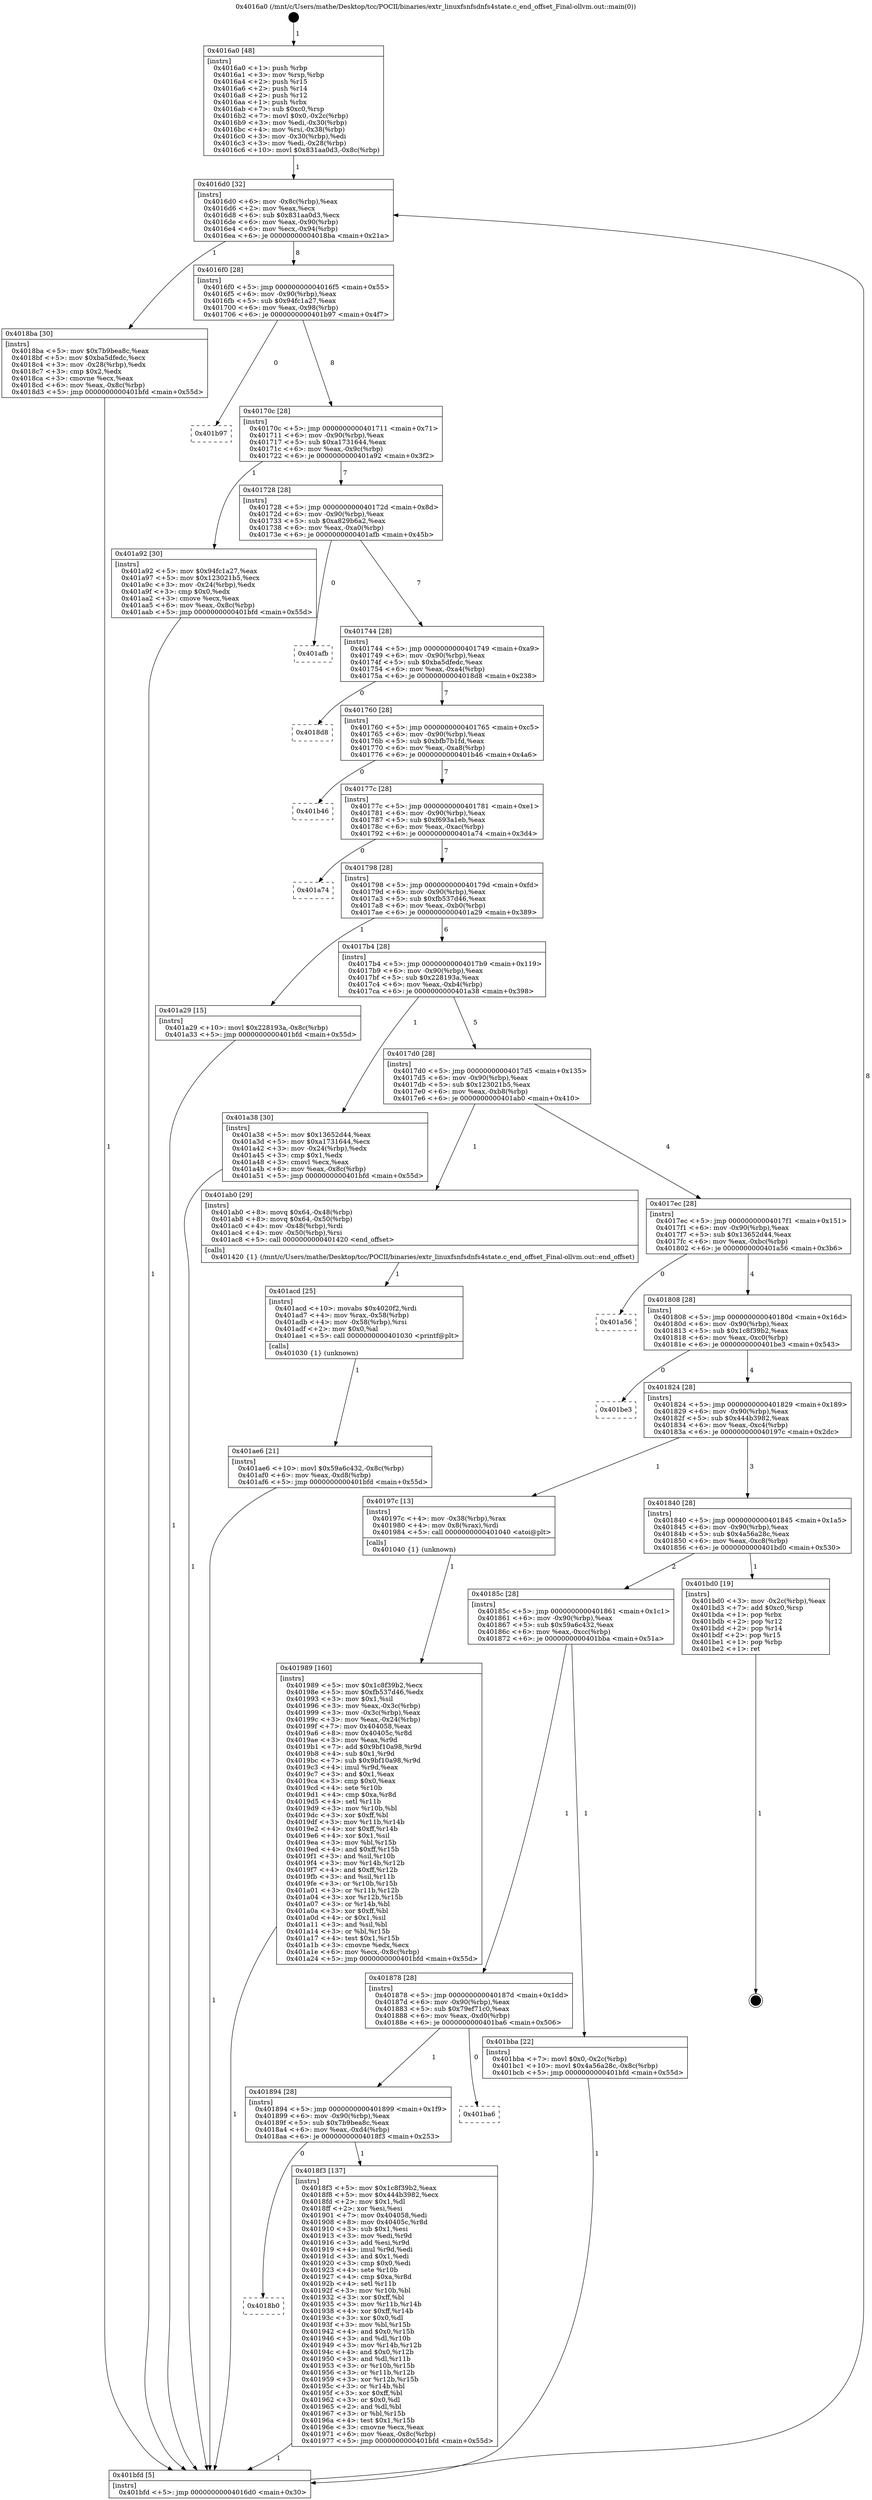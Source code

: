 digraph "0x4016a0" {
  label = "0x4016a0 (/mnt/c/Users/mathe/Desktop/tcc/POCII/binaries/extr_linuxfsnfsdnfs4state.c_end_offset_Final-ollvm.out::main(0))"
  labelloc = "t"
  node[shape=record]

  Entry [label="",width=0.3,height=0.3,shape=circle,fillcolor=black,style=filled]
  "0x4016d0" [label="{
     0x4016d0 [32]\l
     | [instrs]\l
     &nbsp;&nbsp;0x4016d0 \<+6\>: mov -0x8c(%rbp),%eax\l
     &nbsp;&nbsp;0x4016d6 \<+2\>: mov %eax,%ecx\l
     &nbsp;&nbsp;0x4016d8 \<+6\>: sub $0x831aa0d3,%ecx\l
     &nbsp;&nbsp;0x4016de \<+6\>: mov %eax,-0x90(%rbp)\l
     &nbsp;&nbsp;0x4016e4 \<+6\>: mov %ecx,-0x94(%rbp)\l
     &nbsp;&nbsp;0x4016ea \<+6\>: je 00000000004018ba \<main+0x21a\>\l
  }"]
  "0x4018ba" [label="{
     0x4018ba [30]\l
     | [instrs]\l
     &nbsp;&nbsp;0x4018ba \<+5\>: mov $0x7b9bea8c,%eax\l
     &nbsp;&nbsp;0x4018bf \<+5\>: mov $0xba5dfedc,%ecx\l
     &nbsp;&nbsp;0x4018c4 \<+3\>: mov -0x28(%rbp),%edx\l
     &nbsp;&nbsp;0x4018c7 \<+3\>: cmp $0x2,%edx\l
     &nbsp;&nbsp;0x4018ca \<+3\>: cmovne %ecx,%eax\l
     &nbsp;&nbsp;0x4018cd \<+6\>: mov %eax,-0x8c(%rbp)\l
     &nbsp;&nbsp;0x4018d3 \<+5\>: jmp 0000000000401bfd \<main+0x55d\>\l
  }"]
  "0x4016f0" [label="{
     0x4016f0 [28]\l
     | [instrs]\l
     &nbsp;&nbsp;0x4016f0 \<+5\>: jmp 00000000004016f5 \<main+0x55\>\l
     &nbsp;&nbsp;0x4016f5 \<+6\>: mov -0x90(%rbp),%eax\l
     &nbsp;&nbsp;0x4016fb \<+5\>: sub $0x94fc1a27,%eax\l
     &nbsp;&nbsp;0x401700 \<+6\>: mov %eax,-0x98(%rbp)\l
     &nbsp;&nbsp;0x401706 \<+6\>: je 0000000000401b97 \<main+0x4f7\>\l
  }"]
  "0x401bfd" [label="{
     0x401bfd [5]\l
     | [instrs]\l
     &nbsp;&nbsp;0x401bfd \<+5\>: jmp 00000000004016d0 \<main+0x30\>\l
  }"]
  "0x4016a0" [label="{
     0x4016a0 [48]\l
     | [instrs]\l
     &nbsp;&nbsp;0x4016a0 \<+1\>: push %rbp\l
     &nbsp;&nbsp;0x4016a1 \<+3\>: mov %rsp,%rbp\l
     &nbsp;&nbsp;0x4016a4 \<+2\>: push %r15\l
     &nbsp;&nbsp;0x4016a6 \<+2\>: push %r14\l
     &nbsp;&nbsp;0x4016a8 \<+2\>: push %r12\l
     &nbsp;&nbsp;0x4016aa \<+1\>: push %rbx\l
     &nbsp;&nbsp;0x4016ab \<+7\>: sub $0xc0,%rsp\l
     &nbsp;&nbsp;0x4016b2 \<+7\>: movl $0x0,-0x2c(%rbp)\l
     &nbsp;&nbsp;0x4016b9 \<+3\>: mov %edi,-0x30(%rbp)\l
     &nbsp;&nbsp;0x4016bc \<+4\>: mov %rsi,-0x38(%rbp)\l
     &nbsp;&nbsp;0x4016c0 \<+3\>: mov -0x30(%rbp),%edi\l
     &nbsp;&nbsp;0x4016c3 \<+3\>: mov %edi,-0x28(%rbp)\l
     &nbsp;&nbsp;0x4016c6 \<+10\>: movl $0x831aa0d3,-0x8c(%rbp)\l
  }"]
  Exit [label="",width=0.3,height=0.3,shape=circle,fillcolor=black,style=filled,peripheries=2]
  "0x401b97" [label="{
     0x401b97\l
  }", style=dashed]
  "0x40170c" [label="{
     0x40170c [28]\l
     | [instrs]\l
     &nbsp;&nbsp;0x40170c \<+5\>: jmp 0000000000401711 \<main+0x71\>\l
     &nbsp;&nbsp;0x401711 \<+6\>: mov -0x90(%rbp),%eax\l
     &nbsp;&nbsp;0x401717 \<+5\>: sub $0xa1731644,%eax\l
     &nbsp;&nbsp;0x40171c \<+6\>: mov %eax,-0x9c(%rbp)\l
     &nbsp;&nbsp;0x401722 \<+6\>: je 0000000000401a92 \<main+0x3f2\>\l
  }"]
  "0x401ae6" [label="{
     0x401ae6 [21]\l
     | [instrs]\l
     &nbsp;&nbsp;0x401ae6 \<+10\>: movl $0x59a6c432,-0x8c(%rbp)\l
     &nbsp;&nbsp;0x401af0 \<+6\>: mov %eax,-0xd8(%rbp)\l
     &nbsp;&nbsp;0x401af6 \<+5\>: jmp 0000000000401bfd \<main+0x55d\>\l
  }"]
  "0x401a92" [label="{
     0x401a92 [30]\l
     | [instrs]\l
     &nbsp;&nbsp;0x401a92 \<+5\>: mov $0x94fc1a27,%eax\l
     &nbsp;&nbsp;0x401a97 \<+5\>: mov $0x123021b5,%ecx\l
     &nbsp;&nbsp;0x401a9c \<+3\>: mov -0x24(%rbp),%edx\l
     &nbsp;&nbsp;0x401a9f \<+3\>: cmp $0x0,%edx\l
     &nbsp;&nbsp;0x401aa2 \<+3\>: cmove %ecx,%eax\l
     &nbsp;&nbsp;0x401aa5 \<+6\>: mov %eax,-0x8c(%rbp)\l
     &nbsp;&nbsp;0x401aab \<+5\>: jmp 0000000000401bfd \<main+0x55d\>\l
  }"]
  "0x401728" [label="{
     0x401728 [28]\l
     | [instrs]\l
     &nbsp;&nbsp;0x401728 \<+5\>: jmp 000000000040172d \<main+0x8d\>\l
     &nbsp;&nbsp;0x40172d \<+6\>: mov -0x90(%rbp),%eax\l
     &nbsp;&nbsp;0x401733 \<+5\>: sub $0xa829b6a2,%eax\l
     &nbsp;&nbsp;0x401738 \<+6\>: mov %eax,-0xa0(%rbp)\l
     &nbsp;&nbsp;0x40173e \<+6\>: je 0000000000401afb \<main+0x45b\>\l
  }"]
  "0x401acd" [label="{
     0x401acd [25]\l
     | [instrs]\l
     &nbsp;&nbsp;0x401acd \<+10\>: movabs $0x4020f2,%rdi\l
     &nbsp;&nbsp;0x401ad7 \<+4\>: mov %rax,-0x58(%rbp)\l
     &nbsp;&nbsp;0x401adb \<+4\>: mov -0x58(%rbp),%rsi\l
     &nbsp;&nbsp;0x401adf \<+2\>: mov $0x0,%al\l
     &nbsp;&nbsp;0x401ae1 \<+5\>: call 0000000000401030 \<printf@plt\>\l
     | [calls]\l
     &nbsp;&nbsp;0x401030 \{1\} (unknown)\l
  }"]
  "0x401afb" [label="{
     0x401afb\l
  }", style=dashed]
  "0x401744" [label="{
     0x401744 [28]\l
     | [instrs]\l
     &nbsp;&nbsp;0x401744 \<+5\>: jmp 0000000000401749 \<main+0xa9\>\l
     &nbsp;&nbsp;0x401749 \<+6\>: mov -0x90(%rbp),%eax\l
     &nbsp;&nbsp;0x40174f \<+5\>: sub $0xba5dfedc,%eax\l
     &nbsp;&nbsp;0x401754 \<+6\>: mov %eax,-0xa4(%rbp)\l
     &nbsp;&nbsp;0x40175a \<+6\>: je 00000000004018d8 \<main+0x238\>\l
  }"]
  "0x401989" [label="{
     0x401989 [160]\l
     | [instrs]\l
     &nbsp;&nbsp;0x401989 \<+5\>: mov $0x1c8f39b2,%ecx\l
     &nbsp;&nbsp;0x40198e \<+5\>: mov $0xfb537d46,%edx\l
     &nbsp;&nbsp;0x401993 \<+3\>: mov $0x1,%sil\l
     &nbsp;&nbsp;0x401996 \<+3\>: mov %eax,-0x3c(%rbp)\l
     &nbsp;&nbsp;0x401999 \<+3\>: mov -0x3c(%rbp),%eax\l
     &nbsp;&nbsp;0x40199c \<+3\>: mov %eax,-0x24(%rbp)\l
     &nbsp;&nbsp;0x40199f \<+7\>: mov 0x404058,%eax\l
     &nbsp;&nbsp;0x4019a6 \<+8\>: mov 0x40405c,%r8d\l
     &nbsp;&nbsp;0x4019ae \<+3\>: mov %eax,%r9d\l
     &nbsp;&nbsp;0x4019b1 \<+7\>: add $0x9bf10a98,%r9d\l
     &nbsp;&nbsp;0x4019b8 \<+4\>: sub $0x1,%r9d\l
     &nbsp;&nbsp;0x4019bc \<+7\>: sub $0x9bf10a98,%r9d\l
     &nbsp;&nbsp;0x4019c3 \<+4\>: imul %r9d,%eax\l
     &nbsp;&nbsp;0x4019c7 \<+3\>: and $0x1,%eax\l
     &nbsp;&nbsp;0x4019ca \<+3\>: cmp $0x0,%eax\l
     &nbsp;&nbsp;0x4019cd \<+4\>: sete %r10b\l
     &nbsp;&nbsp;0x4019d1 \<+4\>: cmp $0xa,%r8d\l
     &nbsp;&nbsp;0x4019d5 \<+4\>: setl %r11b\l
     &nbsp;&nbsp;0x4019d9 \<+3\>: mov %r10b,%bl\l
     &nbsp;&nbsp;0x4019dc \<+3\>: xor $0xff,%bl\l
     &nbsp;&nbsp;0x4019df \<+3\>: mov %r11b,%r14b\l
     &nbsp;&nbsp;0x4019e2 \<+4\>: xor $0xff,%r14b\l
     &nbsp;&nbsp;0x4019e6 \<+4\>: xor $0x1,%sil\l
     &nbsp;&nbsp;0x4019ea \<+3\>: mov %bl,%r15b\l
     &nbsp;&nbsp;0x4019ed \<+4\>: and $0xff,%r15b\l
     &nbsp;&nbsp;0x4019f1 \<+3\>: and %sil,%r10b\l
     &nbsp;&nbsp;0x4019f4 \<+3\>: mov %r14b,%r12b\l
     &nbsp;&nbsp;0x4019f7 \<+4\>: and $0xff,%r12b\l
     &nbsp;&nbsp;0x4019fb \<+3\>: and %sil,%r11b\l
     &nbsp;&nbsp;0x4019fe \<+3\>: or %r10b,%r15b\l
     &nbsp;&nbsp;0x401a01 \<+3\>: or %r11b,%r12b\l
     &nbsp;&nbsp;0x401a04 \<+3\>: xor %r12b,%r15b\l
     &nbsp;&nbsp;0x401a07 \<+3\>: or %r14b,%bl\l
     &nbsp;&nbsp;0x401a0a \<+3\>: xor $0xff,%bl\l
     &nbsp;&nbsp;0x401a0d \<+4\>: or $0x1,%sil\l
     &nbsp;&nbsp;0x401a11 \<+3\>: and %sil,%bl\l
     &nbsp;&nbsp;0x401a14 \<+3\>: or %bl,%r15b\l
     &nbsp;&nbsp;0x401a17 \<+4\>: test $0x1,%r15b\l
     &nbsp;&nbsp;0x401a1b \<+3\>: cmovne %edx,%ecx\l
     &nbsp;&nbsp;0x401a1e \<+6\>: mov %ecx,-0x8c(%rbp)\l
     &nbsp;&nbsp;0x401a24 \<+5\>: jmp 0000000000401bfd \<main+0x55d\>\l
  }"]
  "0x4018d8" [label="{
     0x4018d8\l
  }", style=dashed]
  "0x401760" [label="{
     0x401760 [28]\l
     | [instrs]\l
     &nbsp;&nbsp;0x401760 \<+5\>: jmp 0000000000401765 \<main+0xc5\>\l
     &nbsp;&nbsp;0x401765 \<+6\>: mov -0x90(%rbp),%eax\l
     &nbsp;&nbsp;0x40176b \<+5\>: sub $0xbfb7b1fd,%eax\l
     &nbsp;&nbsp;0x401770 \<+6\>: mov %eax,-0xa8(%rbp)\l
     &nbsp;&nbsp;0x401776 \<+6\>: je 0000000000401b46 \<main+0x4a6\>\l
  }"]
  "0x4018b0" [label="{
     0x4018b0\l
  }", style=dashed]
  "0x401b46" [label="{
     0x401b46\l
  }", style=dashed]
  "0x40177c" [label="{
     0x40177c [28]\l
     | [instrs]\l
     &nbsp;&nbsp;0x40177c \<+5\>: jmp 0000000000401781 \<main+0xe1\>\l
     &nbsp;&nbsp;0x401781 \<+6\>: mov -0x90(%rbp),%eax\l
     &nbsp;&nbsp;0x401787 \<+5\>: sub $0xf693a1eb,%eax\l
     &nbsp;&nbsp;0x40178c \<+6\>: mov %eax,-0xac(%rbp)\l
     &nbsp;&nbsp;0x401792 \<+6\>: je 0000000000401a74 \<main+0x3d4\>\l
  }"]
  "0x4018f3" [label="{
     0x4018f3 [137]\l
     | [instrs]\l
     &nbsp;&nbsp;0x4018f3 \<+5\>: mov $0x1c8f39b2,%eax\l
     &nbsp;&nbsp;0x4018f8 \<+5\>: mov $0x444b3982,%ecx\l
     &nbsp;&nbsp;0x4018fd \<+2\>: mov $0x1,%dl\l
     &nbsp;&nbsp;0x4018ff \<+2\>: xor %esi,%esi\l
     &nbsp;&nbsp;0x401901 \<+7\>: mov 0x404058,%edi\l
     &nbsp;&nbsp;0x401908 \<+8\>: mov 0x40405c,%r8d\l
     &nbsp;&nbsp;0x401910 \<+3\>: sub $0x1,%esi\l
     &nbsp;&nbsp;0x401913 \<+3\>: mov %edi,%r9d\l
     &nbsp;&nbsp;0x401916 \<+3\>: add %esi,%r9d\l
     &nbsp;&nbsp;0x401919 \<+4\>: imul %r9d,%edi\l
     &nbsp;&nbsp;0x40191d \<+3\>: and $0x1,%edi\l
     &nbsp;&nbsp;0x401920 \<+3\>: cmp $0x0,%edi\l
     &nbsp;&nbsp;0x401923 \<+4\>: sete %r10b\l
     &nbsp;&nbsp;0x401927 \<+4\>: cmp $0xa,%r8d\l
     &nbsp;&nbsp;0x40192b \<+4\>: setl %r11b\l
     &nbsp;&nbsp;0x40192f \<+3\>: mov %r10b,%bl\l
     &nbsp;&nbsp;0x401932 \<+3\>: xor $0xff,%bl\l
     &nbsp;&nbsp;0x401935 \<+3\>: mov %r11b,%r14b\l
     &nbsp;&nbsp;0x401938 \<+4\>: xor $0xff,%r14b\l
     &nbsp;&nbsp;0x40193c \<+3\>: xor $0x0,%dl\l
     &nbsp;&nbsp;0x40193f \<+3\>: mov %bl,%r15b\l
     &nbsp;&nbsp;0x401942 \<+4\>: and $0x0,%r15b\l
     &nbsp;&nbsp;0x401946 \<+3\>: and %dl,%r10b\l
     &nbsp;&nbsp;0x401949 \<+3\>: mov %r14b,%r12b\l
     &nbsp;&nbsp;0x40194c \<+4\>: and $0x0,%r12b\l
     &nbsp;&nbsp;0x401950 \<+3\>: and %dl,%r11b\l
     &nbsp;&nbsp;0x401953 \<+3\>: or %r10b,%r15b\l
     &nbsp;&nbsp;0x401956 \<+3\>: or %r11b,%r12b\l
     &nbsp;&nbsp;0x401959 \<+3\>: xor %r12b,%r15b\l
     &nbsp;&nbsp;0x40195c \<+3\>: or %r14b,%bl\l
     &nbsp;&nbsp;0x40195f \<+3\>: xor $0xff,%bl\l
     &nbsp;&nbsp;0x401962 \<+3\>: or $0x0,%dl\l
     &nbsp;&nbsp;0x401965 \<+2\>: and %dl,%bl\l
     &nbsp;&nbsp;0x401967 \<+3\>: or %bl,%r15b\l
     &nbsp;&nbsp;0x40196a \<+4\>: test $0x1,%r15b\l
     &nbsp;&nbsp;0x40196e \<+3\>: cmovne %ecx,%eax\l
     &nbsp;&nbsp;0x401971 \<+6\>: mov %eax,-0x8c(%rbp)\l
     &nbsp;&nbsp;0x401977 \<+5\>: jmp 0000000000401bfd \<main+0x55d\>\l
  }"]
  "0x401a74" [label="{
     0x401a74\l
  }", style=dashed]
  "0x401798" [label="{
     0x401798 [28]\l
     | [instrs]\l
     &nbsp;&nbsp;0x401798 \<+5\>: jmp 000000000040179d \<main+0xfd\>\l
     &nbsp;&nbsp;0x40179d \<+6\>: mov -0x90(%rbp),%eax\l
     &nbsp;&nbsp;0x4017a3 \<+5\>: sub $0xfb537d46,%eax\l
     &nbsp;&nbsp;0x4017a8 \<+6\>: mov %eax,-0xb0(%rbp)\l
     &nbsp;&nbsp;0x4017ae \<+6\>: je 0000000000401a29 \<main+0x389\>\l
  }"]
  "0x401894" [label="{
     0x401894 [28]\l
     | [instrs]\l
     &nbsp;&nbsp;0x401894 \<+5\>: jmp 0000000000401899 \<main+0x1f9\>\l
     &nbsp;&nbsp;0x401899 \<+6\>: mov -0x90(%rbp),%eax\l
     &nbsp;&nbsp;0x40189f \<+5\>: sub $0x7b9bea8c,%eax\l
     &nbsp;&nbsp;0x4018a4 \<+6\>: mov %eax,-0xd4(%rbp)\l
     &nbsp;&nbsp;0x4018aa \<+6\>: je 00000000004018f3 \<main+0x253\>\l
  }"]
  "0x401a29" [label="{
     0x401a29 [15]\l
     | [instrs]\l
     &nbsp;&nbsp;0x401a29 \<+10\>: movl $0x228193a,-0x8c(%rbp)\l
     &nbsp;&nbsp;0x401a33 \<+5\>: jmp 0000000000401bfd \<main+0x55d\>\l
  }"]
  "0x4017b4" [label="{
     0x4017b4 [28]\l
     | [instrs]\l
     &nbsp;&nbsp;0x4017b4 \<+5\>: jmp 00000000004017b9 \<main+0x119\>\l
     &nbsp;&nbsp;0x4017b9 \<+6\>: mov -0x90(%rbp),%eax\l
     &nbsp;&nbsp;0x4017bf \<+5\>: sub $0x228193a,%eax\l
     &nbsp;&nbsp;0x4017c4 \<+6\>: mov %eax,-0xb4(%rbp)\l
     &nbsp;&nbsp;0x4017ca \<+6\>: je 0000000000401a38 \<main+0x398\>\l
  }"]
  "0x401ba6" [label="{
     0x401ba6\l
  }", style=dashed]
  "0x401a38" [label="{
     0x401a38 [30]\l
     | [instrs]\l
     &nbsp;&nbsp;0x401a38 \<+5\>: mov $0x13652d44,%eax\l
     &nbsp;&nbsp;0x401a3d \<+5\>: mov $0xa1731644,%ecx\l
     &nbsp;&nbsp;0x401a42 \<+3\>: mov -0x24(%rbp),%edx\l
     &nbsp;&nbsp;0x401a45 \<+3\>: cmp $0x1,%edx\l
     &nbsp;&nbsp;0x401a48 \<+3\>: cmovl %ecx,%eax\l
     &nbsp;&nbsp;0x401a4b \<+6\>: mov %eax,-0x8c(%rbp)\l
     &nbsp;&nbsp;0x401a51 \<+5\>: jmp 0000000000401bfd \<main+0x55d\>\l
  }"]
  "0x4017d0" [label="{
     0x4017d0 [28]\l
     | [instrs]\l
     &nbsp;&nbsp;0x4017d0 \<+5\>: jmp 00000000004017d5 \<main+0x135\>\l
     &nbsp;&nbsp;0x4017d5 \<+6\>: mov -0x90(%rbp),%eax\l
     &nbsp;&nbsp;0x4017db \<+5\>: sub $0x123021b5,%eax\l
     &nbsp;&nbsp;0x4017e0 \<+6\>: mov %eax,-0xb8(%rbp)\l
     &nbsp;&nbsp;0x4017e6 \<+6\>: je 0000000000401ab0 \<main+0x410\>\l
  }"]
  "0x401878" [label="{
     0x401878 [28]\l
     | [instrs]\l
     &nbsp;&nbsp;0x401878 \<+5\>: jmp 000000000040187d \<main+0x1dd\>\l
     &nbsp;&nbsp;0x40187d \<+6\>: mov -0x90(%rbp),%eax\l
     &nbsp;&nbsp;0x401883 \<+5\>: sub $0x79ef71c0,%eax\l
     &nbsp;&nbsp;0x401888 \<+6\>: mov %eax,-0xd0(%rbp)\l
     &nbsp;&nbsp;0x40188e \<+6\>: je 0000000000401ba6 \<main+0x506\>\l
  }"]
  "0x401ab0" [label="{
     0x401ab0 [29]\l
     | [instrs]\l
     &nbsp;&nbsp;0x401ab0 \<+8\>: movq $0x64,-0x48(%rbp)\l
     &nbsp;&nbsp;0x401ab8 \<+8\>: movq $0x64,-0x50(%rbp)\l
     &nbsp;&nbsp;0x401ac0 \<+4\>: mov -0x48(%rbp),%rdi\l
     &nbsp;&nbsp;0x401ac4 \<+4\>: mov -0x50(%rbp),%rsi\l
     &nbsp;&nbsp;0x401ac8 \<+5\>: call 0000000000401420 \<end_offset\>\l
     | [calls]\l
     &nbsp;&nbsp;0x401420 \{1\} (/mnt/c/Users/mathe/Desktop/tcc/POCII/binaries/extr_linuxfsnfsdnfs4state.c_end_offset_Final-ollvm.out::end_offset)\l
  }"]
  "0x4017ec" [label="{
     0x4017ec [28]\l
     | [instrs]\l
     &nbsp;&nbsp;0x4017ec \<+5\>: jmp 00000000004017f1 \<main+0x151\>\l
     &nbsp;&nbsp;0x4017f1 \<+6\>: mov -0x90(%rbp),%eax\l
     &nbsp;&nbsp;0x4017f7 \<+5\>: sub $0x13652d44,%eax\l
     &nbsp;&nbsp;0x4017fc \<+6\>: mov %eax,-0xbc(%rbp)\l
     &nbsp;&nbsp;0x401802 \<+6\>: je 0000000000401a56 \<main+0x3b6\>\l
  }"]
  "0x401bba" [label="{
     0x401bba [22]\l
     | [instrs]\l
     &nbsp;&nbsp;0x401bba \<+7\>: movl $0x0,-0x2c(%rbp)\l
     &nbsp;&nbsp;0x401bc1 \<+10\>: movl $0x4a56a28c,-0x8c(%rbp)\l
     &nbsp;&nbsp;0x401bcb \<+5\>: jmp 0000000000401bfd \<main+0x55d\>\l
  }"]
  "0x401a56" [label="{
     0x401a56\l
  }", style=dashed]
  "0x401808" [label="{
     0x401808 [28]\l
     | [instrs]\l
     &nbsp;&nbsp;0x401808 \<+5\>: jmp 000000000040180d \<main+0x16d\>\l
     &nbsp;&nbsp;0x40180d \<+6\>: mov -0x90(%rbp),%eax\l
     &nbsp;&nbsp;0x401813 \<+5\>: sub $0x1c8f39b2,%eax\l
     &nbsp;&nbsp;0x401818 \<+6\>: mov %eax,-0xc0(%rbp)\l
     &nbsp;&nbsp;0x40181e \<+6\>: je 0000000000401be3 \<main+0x543\>\l
  }"]
  "0x40185c" [label="{
     0x40185c [28]\l
     | [instrs]\l
     &nbsp;&nbsp;0x40185c \<+5\>: jmp 0000000000401861 \<main+0x1c1\>\l
     &nbsp;&nbsp;0x401861 \<+6\>: mov -0x90(%rbp),%eax\l
     &nbsp;&nbsp;0x401867 \<+5\>: sub $0x59a6c432,%eax\l
     &nbsp;&nbsp;0x40186c \<+6\>: mov %eax,-0xcc(%rbp)\l
     &nbsp;&nbsp;0x401872 \<+6\>: je 0000000000401bba \<main+0x51a\>\l
  }"]
  "0x401be3" [label="{
     0x401be3\l
  }", style=dashed]
  "0x401824" [label="{
     0x401824 [28]\l
     | [instrs]\l
     &nbsp;&nbsp;0x401824 \<+5\>: jmp 0000000000401829 \<main+0x189\>\l
     &nbsp;&nbsp;0x401829 \<+6\>: mov -0x90(%rbp),%eax\l
     &nbsp;&nbsp;0x40182f \<+5\>: sub $0x444b3982,%eax\l
     &nbsp;&nbsp;0x401834 \<+6\>: mov %eax,-0xc4(%rbp)\l
     &nbsp;&nbsp;0x40183a \<+6\>: je 000000000040197c \<main+0x2dc\>\l
  }"]
  "0x401bd0" [label="{
     0x401bd0 [19]\l
     | [instrs]\l
     &nbsp;&nbsp;0x401bd0 \<+3\>: mov -0x2c(%rbp),%eax\l
     &nbsp;&nbsp;0x401bd3 \<+7\>: add $0xc0,%rsp\l
     &nbsp;&nbsp;0x401bda \<+1\>: pop %rbx\l
     &nbsp;&nbsp;0x401bdb \<+2\>: pop %r12\l
     &nbsp;&nbsp;0x401bdd \<+2\>: pop %r14\l
     &nbsp;&nbsp;0x401bdf \<+2\>: pop %r15\l
     &nbsp;&nbsp;0x401be1 \<+1\>: pop %rbp\l
     &nbsp;&nbsp;0x401be2 \<+1\>: ret\l
  }"]
  "0x40197c" [label="{
     0x40197c [13]\l
     | [instrs]\l
     &nbsp;&nbsp;0x40197c \<+4\>: mov -0x38(%rbp),%rax\l
     &nbsp;&nbsp;0x401980 \<+4\>: mov 0x8(%rax),%rdi\l
     &nbsp;&nbsp;0x401984 \<+5\>: call 0000000000401040 \<atoi@plt\>\l
     | [calls]\l
     &nbsp;&nbsp;0x401040 \{1\} (unknown)\l
  }"]
  "0x401840" [label="{
     0x401840 [28]\l
     | [instrs]\l
     &nbsp;&nbsp;0x401840 \<+5\>: jmp 0000000000401845 \<main+0x1a5\>\l
     &nbsp;&nbsp;0x401845 \<+6\>: mov -0x90(%rbp),%eax\l
     &nbsp;&nbsp;0x40184b \<+5\>: sub $0x4a56a28c,%eax\l
     &nbsp;&nbsp;0x401850 \<+6\>: mov %eax,-0xc8(%rbp)\l
     &nbsp;&nbsp;0x401856 \<+6\>: je 0000000000401bd0 \<main+0x530\>\l
  }"]
  Entry -> "0x4016a0" [label=" 1"]
  "0x4016d0" -> "0x4018ba" [label=" 1"]
  "0x4016d0" -> "0x4016f0" [label=" 8"]
  "0x4018ba" -> "0x401bfd" [label=" 1"]
  "0x4016a0" -> "0x4016d0" [label=" 1"]
  "0x401bfd" -> "0x4016d0" [label=" 8"]
  "0x401bd0" -> Exit [label=" 1"]
  "0x4016f0" -> "0x401b97" [label=" 0"]
  "0x4016f0" -> "0x40170c" [label=" 8"]
  "0x401bba" -> "0x401bfd" [label=" 1"]
  "0x40170c" -> "0x401a92" [label=" 1"]
  "0x40170c" -> "0x401728" [label=" 7"]
  "0x401ae6" -> "0x401bfd" [label=" 1"]
  "0x401728" -> "0x401afb" [label=" 0"]
  "0x401728" -> "0x401744" [label=" 7"]
  "0x401acd" -> "0x401ae6" [label=" 1"]
  "0x401744" -> "0x4018d8" [label=" 0"]
  "0x401744" -> "0x401760" [label=" 7"]
  "0x401ab0" -> "0x401acd" [label=" 1"]
  "0x401760" -> "0x401b46" [label=" 0"]
  "0x401760" -> "0x40177c" [label=" 7"]
  "0x401a92" -> "0x401bfd" [label=" 1"]
  "0x40177c" -> "0x401a74" [label=" 0"]
  "0x40177c" -> "0x401798" [label=" 7"]
  "0x401a38" -> "0x401bfd" [label=" 1"]
  "0x401798" -> "0x401a29" [label=" 1"]
  "0x401798" -> "0x4017b4" [label=" 6"]
  "0x401989" -> "0x401bfd" [label=" 1"]
  "0x4017b4" -> "0x401a38" [label=" 1"]
  "0x4017b4" -> "0x4017d0" [label=" 5"]
  "0x40197c" -> "0x401989" [label=" 1"]
  "0x4017d0" -> "0x401ab0" [label=" 1"]
  "0x4017d0" -> "0x4017ec" [label=" 4"]
  "0x401894" -> "0x4018b0" [label=" 0"]
  "0x4017ec" -> "0x401a56" [label=" 0"]
  "0x4017ec" -> "0x401808" [label=" 4"]
  "0x401894" -> "0x4018f3" [label=" 1"]
  "0x401808" -> "0x401be3" [label=" 0"]
  "0x401808" -> "0x401824" [label=" 4"]
  "0x401878" -> "0x401894" [label=" 1"]
  "0x401824" -> "0x40197c" [label=" 1"]
  "0x401824" -> "0x401840" [label=" 3"]
  "0x401878" -> "0x401ba6" [label=" 0"]
  "0x401840" -> "0x401bd0" [label=" 1"]
  "0x401840" -> "0x40185c" [label=" 2"]
  "0x401a29" -> "0x401bfd" [label=" 1"]
  "0x40185c" -> "0x401bba" [label=" 1"]
  "0x40185c" -> "0x401878" [label=" 1"]
  "0x4018f3" -> "0x401bfd" [label=" 1"]
}
